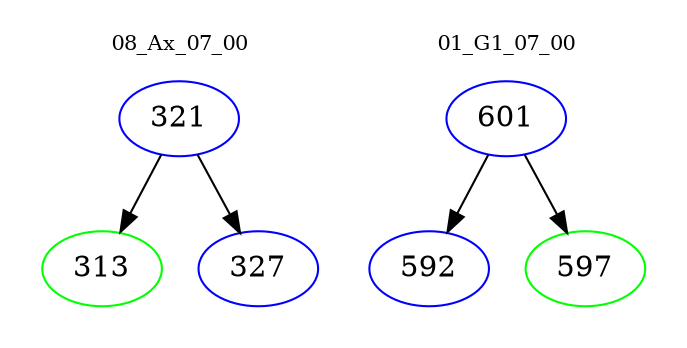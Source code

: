 digraph{
subgraph cluster_0 {
color = white
label = "08_Ax_07_00";
fontsize=10;
T0_321 [label="321", color="blue"]
T0_321 -> T0_313 [color="black"]
T0_313 [label="313", color="green"]
T0_321 -> T0_327 [color="black"]
T0_327 [label="327", color="blue"]
}
subgraph cluster_1 {
color = white
label = "01_G1_07_00";
fontsize=10;
T1_601 [label="601", color="blue"]
T1_601 -> T1_592 [color="black"]
T1_592 [label="592", color="blue"]
T1_601 -> T1_597 [color="black"]
T1_597 [label="597", color="green"]
}
}
